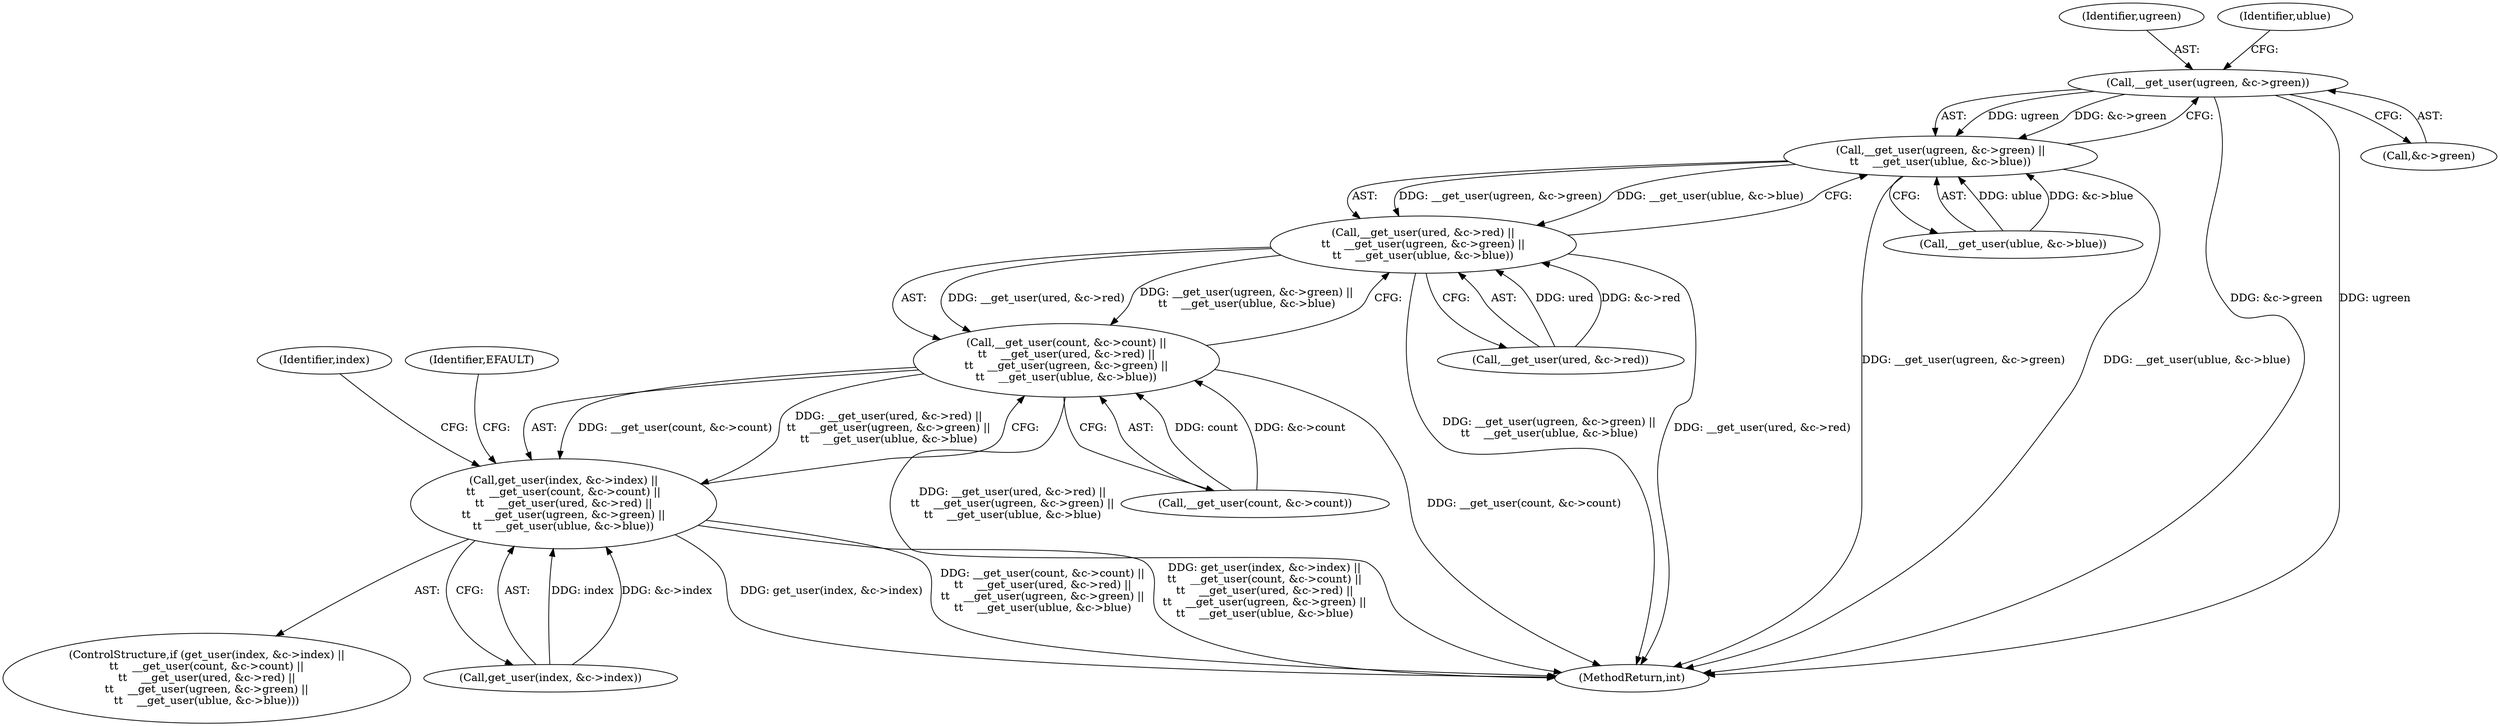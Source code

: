 digraph "0_linux_250c6c49e3b68756b14983c076183568636e2bde@pointer" {
"1000377" [label="(Call,__get_user(ugreen, &c->green))"];
"1000376" [label="(Call,__get_user(ugreen, &c->green) ||\n\t\t    __get_user(ublue, &c->blue))"];
"1000369" [label="(Call,__get_user(ured, &c->red) ||\n\t\t    __get_user(ugreen, &c->green) ||\n\t\t    __get_user(ublue, &c->blue))"];
"1000362" [label="(Call,__get_user(count, &c->count) ||\n\t\t    __get_user(ured, &c->red) ||\n\t\t    __get_user(ugreen, &c->green) ||\n\t\t    __get_user(ublue, &c->blue))"];
"1000355" [label="(Call,get_user(index, &c->index) ||\n\t\t    __get_user(count, &c->count) ||\n\t\t    __get_user(ured, &c->red) ||\n\t\t    __get_user(ugreen, &c->green) ||\n\t\t    __get_user(ublue, &c->blue))"];
"1000383" [label="(Call,__get_user(ublue, &c->blue))"];
"1000363" [label="(Call,__get_user(count, &c->count))"];
"1000376" [label="(Call,__get_user(ugreen, &c->green) ||\n\t\t    __get_user(ublue, &c->blue))"];
"1000378" [label="(Identifier,ugreen)"];
"1000370" [label="(Call,__get_user(ured, &c->red))"];
"1000355" [label="(Call,get_user(index, &c->index) ||\n\t\t    __get_user(count, &c->count) ||\n\t\t    __get_user(ured, &c->red) ||\n\t\t    __get_user(ugreen, &c->green) ||\n\t\t    __get_user(ublue, &c->blue))"];
"1000384" [label="(Identifier,ublue)"];
"1000354" [label="(ControlStructure,if (get_user(index, &c->index) ||\n\t\t    __get_user(count, &c->count) ||\n\t\t    __get_user(ured, &c->red) ||\n\t\t    __get_user(ugreen, &c->green) ||\n\t\t    __get_user(ublue, &c->blue)))"];
"1000356" [label="(Call,get_user(index, &c->index))"];
"1000377" [label="(Call,__get_user(ugreen, &c->green))"];
"1000476" [label="(MethodReturn,int)"];
"1000369" [label="(Call,__get_user(ured, &c->red) ||\n\t\t    __get_user(ugreen, &c->green) ||\n\t\t    __get_user(ublue, &c->blue))"];
"1000379" [label="(Call,&c->green)"];
"1000395" [label="(Identifier,index)"];
"1000391" [label="(Identifier,EFAULT)"];
"1000362" [label="(Call,__get_user(count, &c->count) ||\n\t\t    __get_user(ured, &c->red) ||\n\t\t    __get_user(ugreen, &c->green) ||\n\t\t    __get_user(ublue, &c->blue))"];
"1000377" -> "1000376"  [label="AST: "];
"1000377" -> "1000379"  [label="CFG: "];
"1000378" -> "1000377"  [label="AST: "];
"1000379" -> "1000377"  [label="AST: "];
"1000384" -> "1000377"  [label="CFG: "];
"1000376" -> "1000377"  [label="CFG: "];
"1000377" -> "1000476"  [label="DDG: &c->green"];
"1000377" -> "1000476"  [label="DDG: ugreen"];
"1000377" -> "1000376"  [label="DDG: ugreen"];
"1000377" -> "1000376"  [label="DDG: &c->green"];
"1000376" -> "1000369"  [label="AST: "];
"1000376" -> "1000383"  [label="CFG: "];
"1000383" -> "1000376"  [label="AST: "];
"1000369" -> "1000376"  [label="CFG: "];
"1000376" -> "1000476"  [label="DDG: __get_user(ugreen, &c->green)"];
"1000376" -> "1000476"  [label="DDG: __get_user(ublue, &c->blue)"];
"1000376" -> "1000369"  [label="DDG: __get_user(ugreen, &c->green)"];
"1000376" -> "1000369"  [label="DDG: __get_user(ublue, &c->blue)"];
"1000383" -> "1000376"  [label="DDG: ublue"];
"1000383" -> "1000376"  [label="DDG: &c->blue"];
"1000369" -> "1000362"  [label="AST: "];
"1000369" -> "1000370"  [label="CFG: "];
"1000370" -> "1000369"  [label="AST: "];
"1000362" -> "1000369"  [label="CFG: "];
"1000369" -> "1000476"  [label="DDG: __get_user(ugreen, &c->green) ||\n\t\t    __get_user(ublue, &c->blue)"];
"1000369" -> "1000476"  [label="DDG: __get_user(ured, &c->red)"];
"1000369" -> "1000362"  [label="DDG: __get_user(ured, &c->red)"];
"1000369" -> "1000362"  [label="DDG: __get_user(ugreen, &c->green) ||\n\t\t    __get_user(ublue, &c->blue)"];
"1000370" -> "1000369"  [label="DDG: ured"];
"1000370" -> "1000369"  [label="DDG: &c->red"];
"1000362" -> "1000355"  [label="AST: "];
"1000362" -> "1000363"  [label="CFG: "];
"1000363" -> "1000362"  [label="AST: "];
"1000355" -> "1000362"  [label="CFG: "];
"1000362" -> "1000476"  [label="DDG: __get_user(ured, &c->red) ||\n\t\t    __get_user(ugreen, &c->green) ||\n\t\t    __get_user(ublue, &c->blue)"];
"1000362" -> "1000476"  [label="DDG: __get_user(count, &c->count)"];
"1000362" -> "1000355"  [label="DDG: __get_user(count, &c->count)"];
"1000362" -> "1000355"  [label="DDG: __get_user(ured, &c->red) ||\n\t\t    __get_user(ugreen, &c->green) ||\n\t\t    __get_user(ublue, &c->blue)"];
"1000363" -> "1000362"  [label="DDG: count"];
"1000363" -> "1000362"  [label="DDG: &c->count"];
"1000355" -> "1000354"  [label="AST: "];
"1000355" -> "1000356"  [label="CFG: "];
"1000356" -> "1000355"  [label="AST: "];
"1000391" -> "1000355"  [label="CFG: "];
"1000395" -> "1000355"  [label="CFG: "];
"1000355" -> "1000476"  [label="DDG: get_user(index, &c->index)"];
"1000355" -> "1000476"  [label="DDG: __get_user(count, &c->count) ||\n\t\t    __get_user(ured, &c->red) ||\n\t\t    __get_user(ugreen, &c->green) ||\n\t\t    __get_user(ublue, &c->blue)"];
"1000355" -> "1000476"  [label="DDG: get_user(index, &c->index) ||\n\t\t    __get_user(count, &c->count) ||\n\t\t    __get_user(ured, &c->red) ||\n\t\t    __get_user(ugreen, &c->green) ||\n\t\t    __get_user(ublue, &c->blue)"];
"1000356" -> "1000355"  [label="DDG: index"];
"1000356" -> "1000355"  [label="DDG: &c->index"];
}
